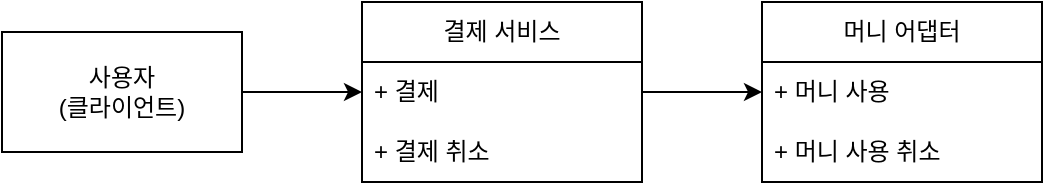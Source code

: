 <mxfile version="24.4.13" type="github">
  <diagram id="C5RBs43oDa-KdzZeNtuy" name="Page-1">
    <mxGraphModel dx="823" dy="1156" grid="1" gridSize="10" guides="1" tooltips="1" connect="1" arrows="1" fold="1" page="1" pageScale="1" pageWidth="827" pageHeight="1169" math="0" shadow="0">
      <root>
        <mxCell id="WIyWlLk6GJQsqaUBKTNV-0" />
        <mxCell id="WIyWlLk6GJQsqaUBKTNV-1" parent="WIyWlLk6GJQsqaUBKTNV-0" />
        <mxCell id="8xbjp1mDKexS0a4LAFoc-0" value="결제 서비스" style="swimlane;fontStyle=0;childLayout=stackLayout;horizontal=1;startSize=30;horizontalStack=0;resizeParent=1;resizeParentMax=0;resizeLast=0;collapsible=1;marginBottom=0;whiteSpace=wrap;html=1;" vertex="1" parent="WIyWlLk6GJQsqaUBKTNV-1">
          <mxGeometry x="340" y="410" width="140" height="90" as="geometry" />
        </mxCell>
        <mxCell id="8xbjp1mDKexS0a4LAFoc-1" value="+ 결제" style="text;strokeColor=none;fillColor=none;align=left;verticalAlign=middle;spacingLeft=4;spacingRight=4;overflow=hidden;points=[[0,0.5],[1,0.5]];portConstraint=eastwest;rotatable=0;whiteSpace=wrap;html=1;" vertex="1" parent="8xbjp1mDKexS0a4LAFoc-0">
          <mxGeometry y="30" width="140" height="30" as="geometry" />
        </mxCell>
        <mxCell id="8xbjp1mDKexS0a4LAFoc-2" value="+ 결제 취소" style="text;strokeColor=none;fillColor=none;align=left;verticalAlign=middle;spacingLeft=4;spacingRight=4;overflow=hidden;points=[[0,0.5],[1,0.5]];portConstraint=eastwest;rotatable=0;whiteSpace=wrap;html=1;" vertex="1" parent="8xbjp1mDKexS0a4LAFoc-0">
          <mxGeometry y="60" width="140" height="30" as="geometry" />
        </mxCell>
        <mxCell id="8xbjp1mDKexS0a4LAFoc-4" value="머니 어댑터" style="swimlane;fontStyle=0;childLayout=stackLayout;horizontal=1;startSize=30;horizontalStack=0;resizeParent=1;resizeParentMax=0;resizeLast=0;collapsible=1;marginBottom=0;whiteSpace=wrap;html=1;" vertex="1" parent="WIyWlLk6GJQsqaUBKTNV-1">
          <mxGeometry x="540" y="410" width="140" height="90" as="geometry" />
        </mxCell>
        <mxCell id="8xbjp1mDKexS0a4LAFoc-5" value="+ 머니 사용" style="text;strokeColor=none;fillColor=none;align=left;verticalAlign=middle;spacingLeft=4;spacingRight=4;overflow=hidden;points=[[0,0.5],[1,0.5]];portConstraint=eastwest;rotatable=0;whiteSpace=wrap;html=1;" vertex="1" parent="8xbjp1mDKexS0a4LAFoc-4">
          <mxGeometry y="30" width="140" height="30" as="geometry" />
        </mxCell>
        <mxCell id="8xbjp1mDKexS0a4LAFoc-6" value="+ 머니 사용 취소" style="text;strokeColor=none;fillColor=none;align=left;verticalAlign=middle;spacingLeft=4;spacingRight=4;overflow=hidden;points=[[0,0.5],[1,0.5]];portConstraint=eastwest;rotatable=0;whiteSpace=wrap;html=1;" vertex="1" parent="8xbjp1mDKexS0a4LAFoc-4">
          <mxGeometry y="60" width="140" height="30" as="geometry" />
        </mxCell>
        <mxCell id="8xbjp1mDKexS0a4LAFoc-8" style="edgeStyle=orthogonalEdgeStyle;rounded=0;orthogonalLoop=1;jettySize=auto;html=1;exitX=1;exitY=0.5;exitDx=0;exitDy=0;entryX=0;entryY=0.5;entryDx=0;entryDy=0;" edge="1" parent="WIyWlLk6GJQsqaUBKTNV-1" source="8xbjp1mDKexS0a4LAFoc-7" target="8xbjp1mDKexS0a4LAFoc-1">
          <mxGeometry relative="1" as="geometry" />
        </mxCell>
        <mxCell id="8xbjp1mDKexS0a4LAFoc-7" value="사용자&lt;div&gt;(클라이언트)&lt;/div&gt;" style="rounded=0;whiteSpace=wrap;html=1;" vertex="1" parent="WIyWlLk6GJQsqaUBKTNV-1">
          <mxGeometry x="160" y="425" width="120" height="60" as="geometry" />
        </mxCell>
        <mxCell id="8xbjp1mDKexS0a4LAFoc-9" style="edgeStyle=orthogonalEdgeStyle;rounded=0;orthogonalLoop=1;jettySize=auto;html=1;exitX=1;exitY=0.5;exitDx=0;exitDy=0;entryX=0;entryY=0.5;entryDx=0;entryDy=0;" edge="1" parent="WIyWlLk6GJQsqaUBKTNV-1" source="8xbjp1mDKexS0a4LAFoc-1" target="8xbjp1mDKexS0a4LAFoc-5">
          <mxGeometry relative="1" as="geometry" />
        </mxCell>
      </root>
    </mxGraphModel>
  </diagram>
</mxfile>

